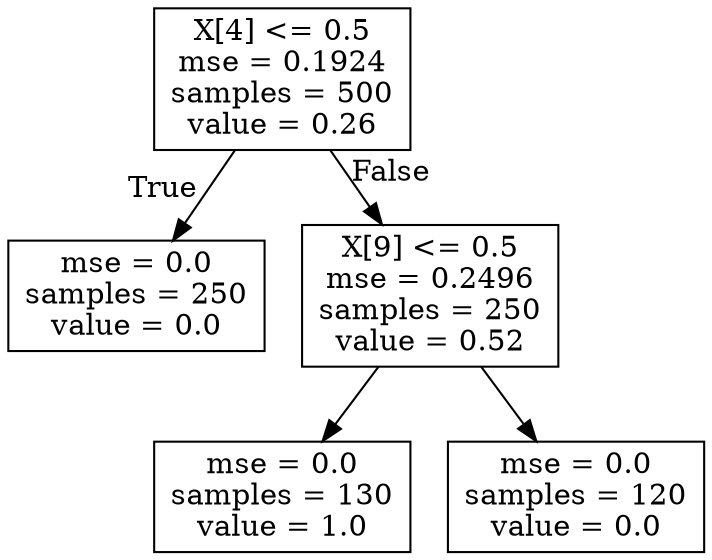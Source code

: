 digraph Tree {
node [shape=box] ;
0 [label="X[4] <= 0.5\nmse = 0.1924\nsamples = 500\nvalue = 0.26"] ;
1 [label="mse = 0.0\nsamples = 250\nvalue = 0.0"] ;
0 -> 1 [labeldistance=2.5, labelangle=45, headlabel="True"] ;
2 [label="X[9] <= 0.5\nmse = 0.2496\nsamples = 250\nvalue = 0.52"] ;
0 -> 2 [labeldistance=2.5, labelangle=-45, headlabel="False"] ;
3 [label="mse = 0.0\nsamples = 130\nvalue = 1.0"] ;
2 -> 3 ;
4 [label="mse = 0.0\nsamples = 120\nvalue = 0.0"] ;
2 -> 4 ;
}